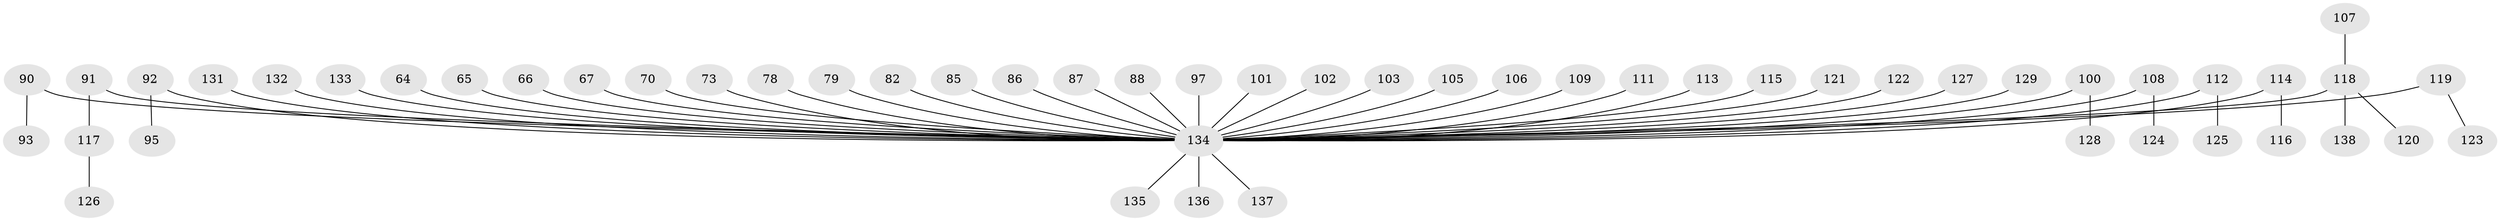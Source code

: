// original degree distribution, {9: 0.007246376811594203, 4: 0.057971014492753624, 7: 0.014492753623188406, 11: 0.007246376811594203, 6: 0.007246376811594203, 3: 0.12318840579710146, 1: 0.5144927536231884, 2: 0.2536231884057971, 5: 0.014492753623188406}
// Generated by graph-tools (version 1.1) at 2025/56/03/04/25 21:56:35]
// undirected, 55 vertices, 54 edges
graph export_dot {
graph [start="1"]
  node [color=gray90,style=filled];
  64;
  65;
  66;
  67;
  70;
  73;
  78;
  79;
  82;
  85;
  86;
  87;
  88;
  90;
  91;
  92 [super="+48"];
  93;
  95;
  97;
  100;
  101;
  102;
  103;
  105;
  106;
  107;
  108;
  109;
  111;
  112 [super="+56"];
  113;
  114;
  115;
  116;
  117;
  118 [super="+98"];
  119;
  120;
  121;
  122;
  123;
  124;
  125;
  126;
  127;
  128;
  129;
  131;
  132;
  133;
  134 [super="+110+83+130+59+99+80+60+61"];
  135;
  136;
  137;
  138;
  64 -- 134;
  65 -- 134;
  66 -- 134;
  67 -- 134;
  70 -- 134;
  73 -- 134;
  78 -- 134;
  79 -- 134;
  82 -- 134;
  85 -- 134;
  86 -- 134;
  87 -- 134;
  88 -- 134;
  90 -- 93;
  90 -- 134;
  91 -- 117;
  91 -- 134;
  92 -- 95;
  92 -- 134;
  97 -- 134;
  100 -- 128;
  100 -- 134;
  101 -- 134;
  102 -- 134;
  103 -- 134;
  105 -- 134;
  106 -- 134;
  107 -- 118;
  108 -- 124;
  108 -- 134;
  109 -- 134;
  111 -- 134;
  112 -- 125;
  112 -- 134;
  113 -- 134;
  114 -- 116;
  114 -- 134;
  115 -- 134;
  117 -- 126;
  118 -- 120;
  118 -- 138;
  118 -- 134;
  119 -- 123;
  119 -- 134;
  121 -- 134;
  122 -- 134;
  127 -- 134;
  129 -- 134;
  131 -- 134;
  132 -- 134;
  133 -- 134;
  134 -- 136;
  134 -- 135;
  134 -- 137;
}
